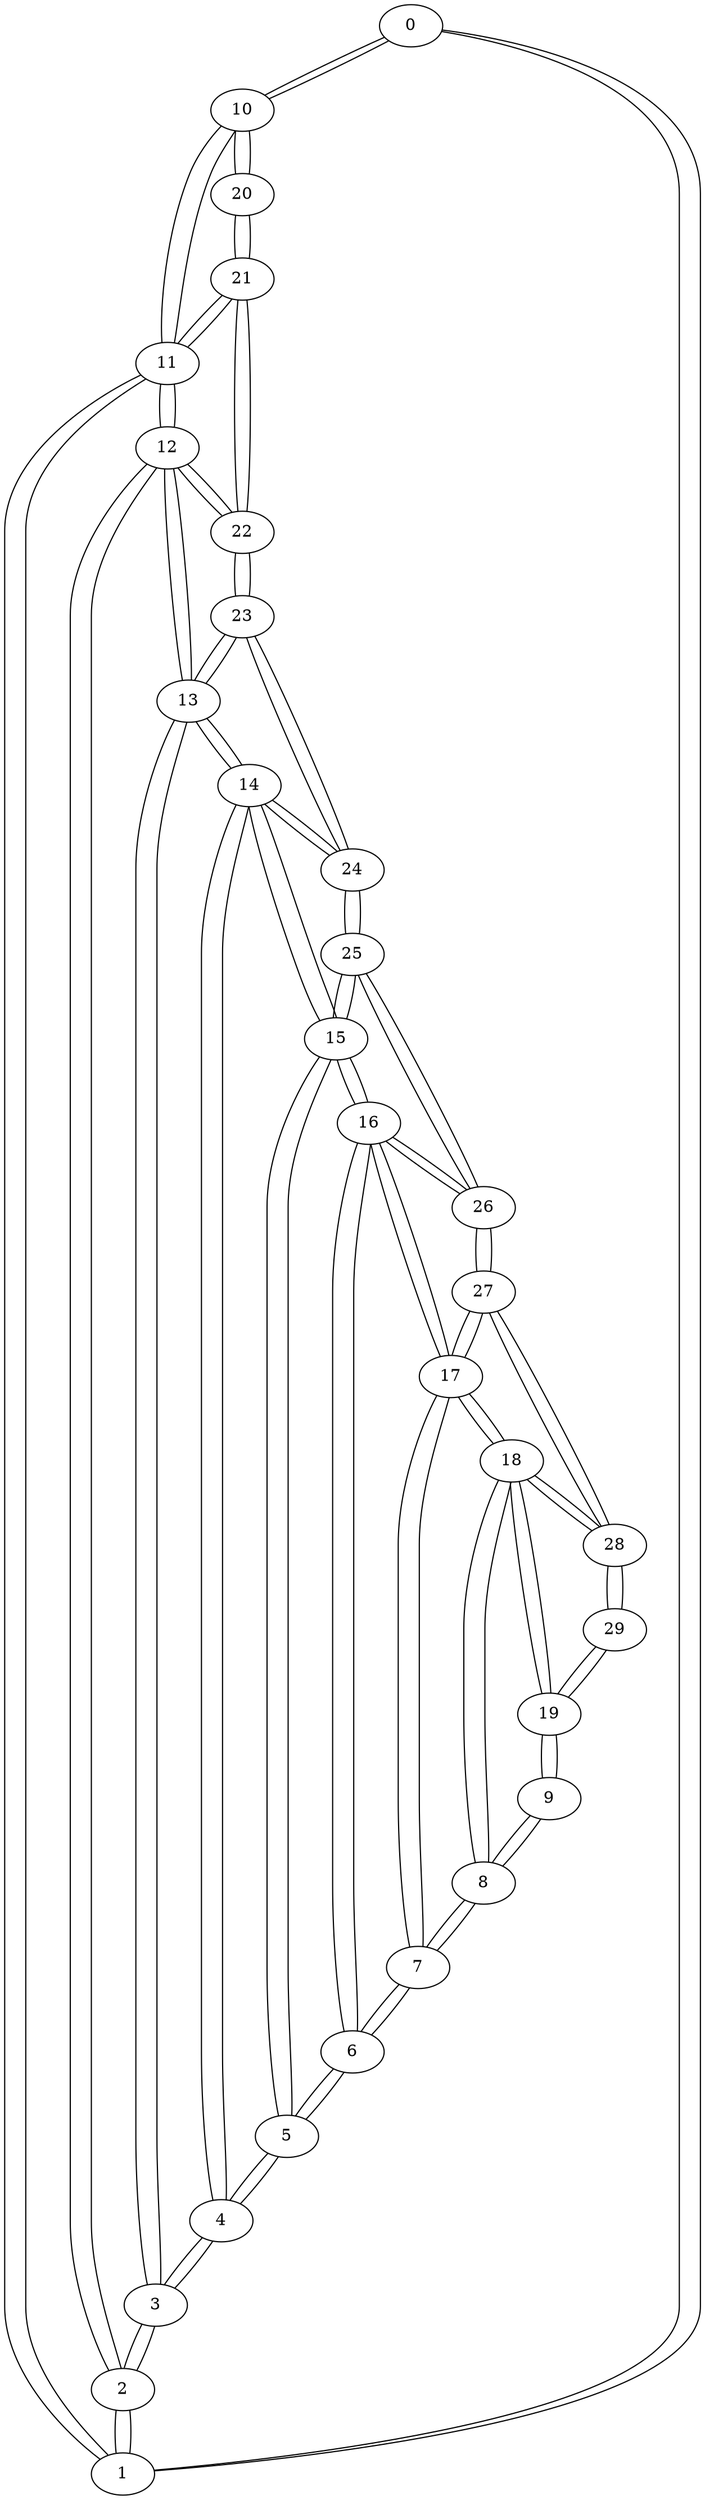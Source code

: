 // Malla
graph {
	0 [label=0]
	0 -- 10
	0 -- 1
	1 [label=1]
	1 -- 0
	1 -- 11
	1 -- 2
	2 [label=2]
	2 -- 1
	2 -- 12
	2 -- 3
	3 [label=3]
	3 -- 2
	3 -- 13
	3 -- 4
	4 [label=4]
	4 -- 3
	4 -- 14
	4 -- 5
	5 [label=5]
	5 -- 4
	5 -- 15
	5 -- 6
	6 [label=6]
	6 -- 5
	6 -- 16
	6 -- 7
	7 [label=7]
	7 -- 6
	7 -- 17
	7 -- 8
	8 [label=8]
	8 -- 7
	8 -- 18
	8 -- 9
	9 [label=9]
	9 -- 8
	9 -- 19
	10 [label=10]
	10 -- 0
	10 -- 20
	10 -- 11
	11 [label=11]
	11 -- 1
	11 -- 10
	11 -- 21
	11 -- 12
	12 [label=12]
	12 -- 2
	12 -- 11
	12 -- 22
	12 -- 13
	13 [label=13]
	13 -- 3
	13 -- 12
	13 -- 23
	13 -- 14
	14 [label=14]
	14 -- 4
	14 -- 13
	14 -- 24
	14 -- 15
	15 [label=15]
	15 -- 5
	15 -- 14
	15 -- 25
	15 -- 16
	16 [label=16]
	16 -- 6
	16 -- 15
	16 -- 26
	16 -- 17
	17 [label=17]
	17 -- 7
	17 -- 16
	17 -- 27
	17 -- 18
	18 [label=18]
	18 -- 8
	18 -- 17
	18 -- 28
	18 -- 19
	19 [label=19]
	19 -- 9
	19 -- 18
	19 -- 29
	20 [label=20]
	20 -- 10
	20 -- 21
	21 [label=21]
	21 -- 11
	21 -- 20
	21 -- 22
	22 [label=22]
	22 -- 12
	22 -- 21
	22 -- 23
	23 [label=23]
	23 -- 13
	23 -- 22
	23 -- 24
	24 [label=24]
	24 -- 14
	24 -- 23
	24 -- 25
	25 [label=25]
	25 -- 15
	25 -- 24
	25 -- 26
	26 [label=26]
	26 -- 16
	26 -- 25
	26 -- 27
	27 [label=27]
	27 -- 17
	27 -- 26
	27 -- 28
	28 [label=28]
	28 -- 18
	28 -- 27
	28 -- 29
	29 [label=29]
	29 -- 19
	29 -- 28
}
